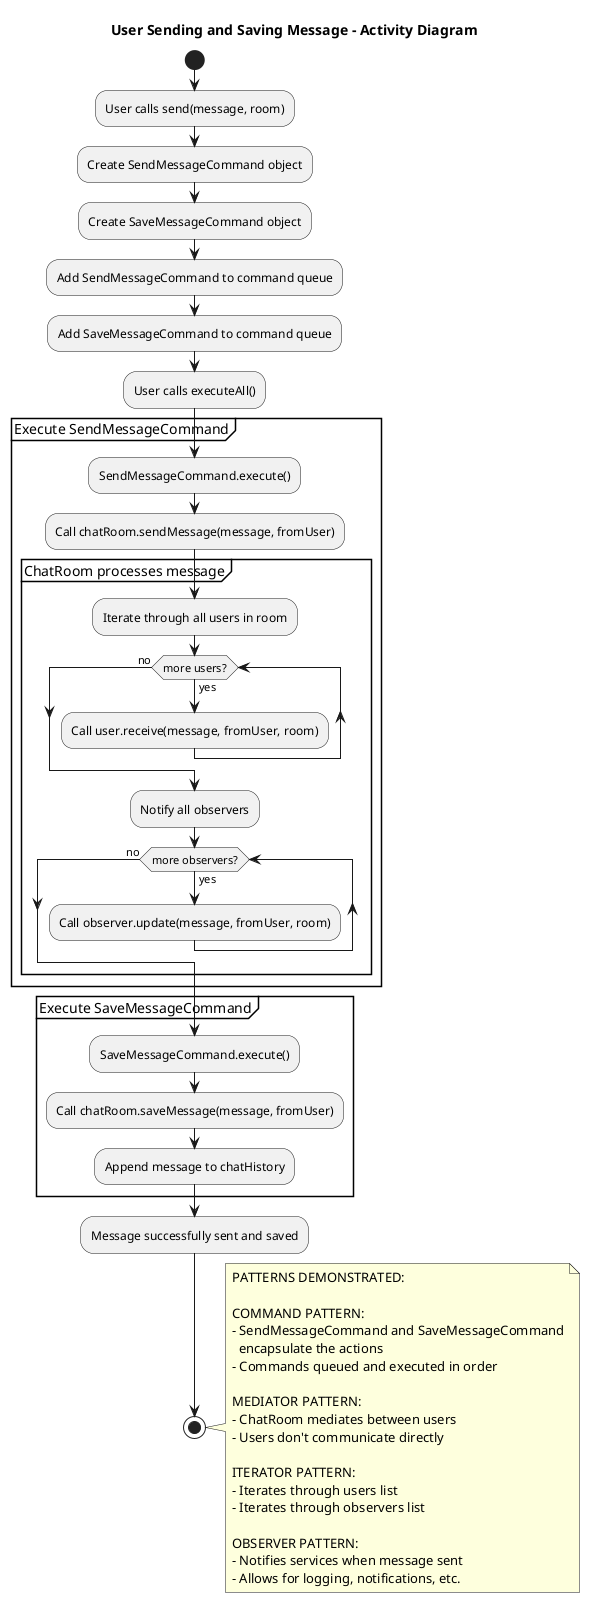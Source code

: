 @startuml PetSpace_ActivityDiagram

title User Sending and Saving Message - Activity Diagram

start

:User calls send(message, room);

:Create SendMessageCommand object;
:Create SaveMessageCommand object;

:Add SendMessageCommand to command queue;
:Add SaveMessageCommand to command queue;

:User calls executeAll();

partition "Execute SendMessageCommand" {
    :SendMessageCommand.execute();
    :Call chatRoom.sendMessage(message, fromUser);
    
    partition "ChatRoom processes message" {
        :Iterate through all users in room;
        while (more users?) is (yes)
            :Call user.receive(message, fromUser, room);
        endwhile (no)
        
        :Notify all observers;
        while (more observers?) is (yes)
            :Call observer.update(message, fromUser, room);
        endwhile (no)
    }
}

partition "Execute SaveMessageCommand" {
    :SaveMessageCommand.execute();
    :Call chatRoom.saveMessage(message, fromUser);
    :Append message to chatHistory;
}

:Message successfully sent and saved;

stop

note right
    PATTERNS DEMONSTRATED:
    
    COMMAND PATTERN:
    - SendMessageCommand and SaveMessageCommand
      encapsulate the actions
    - Commands queued and executed in order
    
    MEDIATOR PATTERN:
    - ChatRoom mediates between users
    - Users don't communicate directly
    
    ITERATOR PATTERN:
    - Iterates through users list
    - Iterates through observers list
    
    OBSERVER PATTERN:
    - Notifies services when message sent
    - Allows for logging, notifications, etc.
end note

@enduml